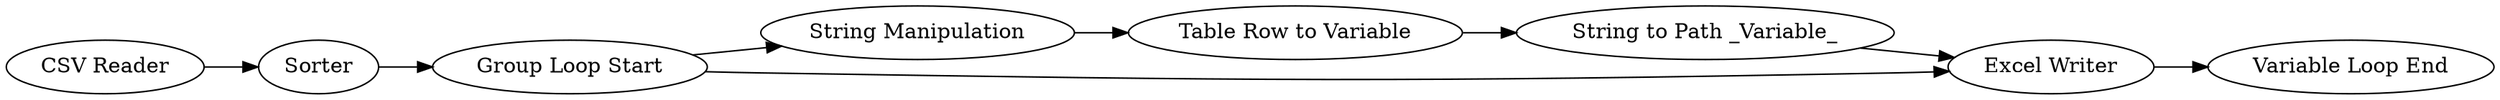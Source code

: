digraph {
	1 [label="CSV Reader"]
	2 [label="Group Loop Start"]
	4 [label=Sorter]
	5 [label="Table Row to Variable"]
	6 [label="String Manipulation"]
	7 [label="String to Path _Variable_"]
	8 [label="Excel Writer"]
	9 [label="Variable Loop End"]
	1 -> 4
	2 -> 6
	2 -> 8
	4 -> 2
	5 -> 7
	6 -> 5
	7 -> 8
	8 -> 9
	rankdir=LR
}
